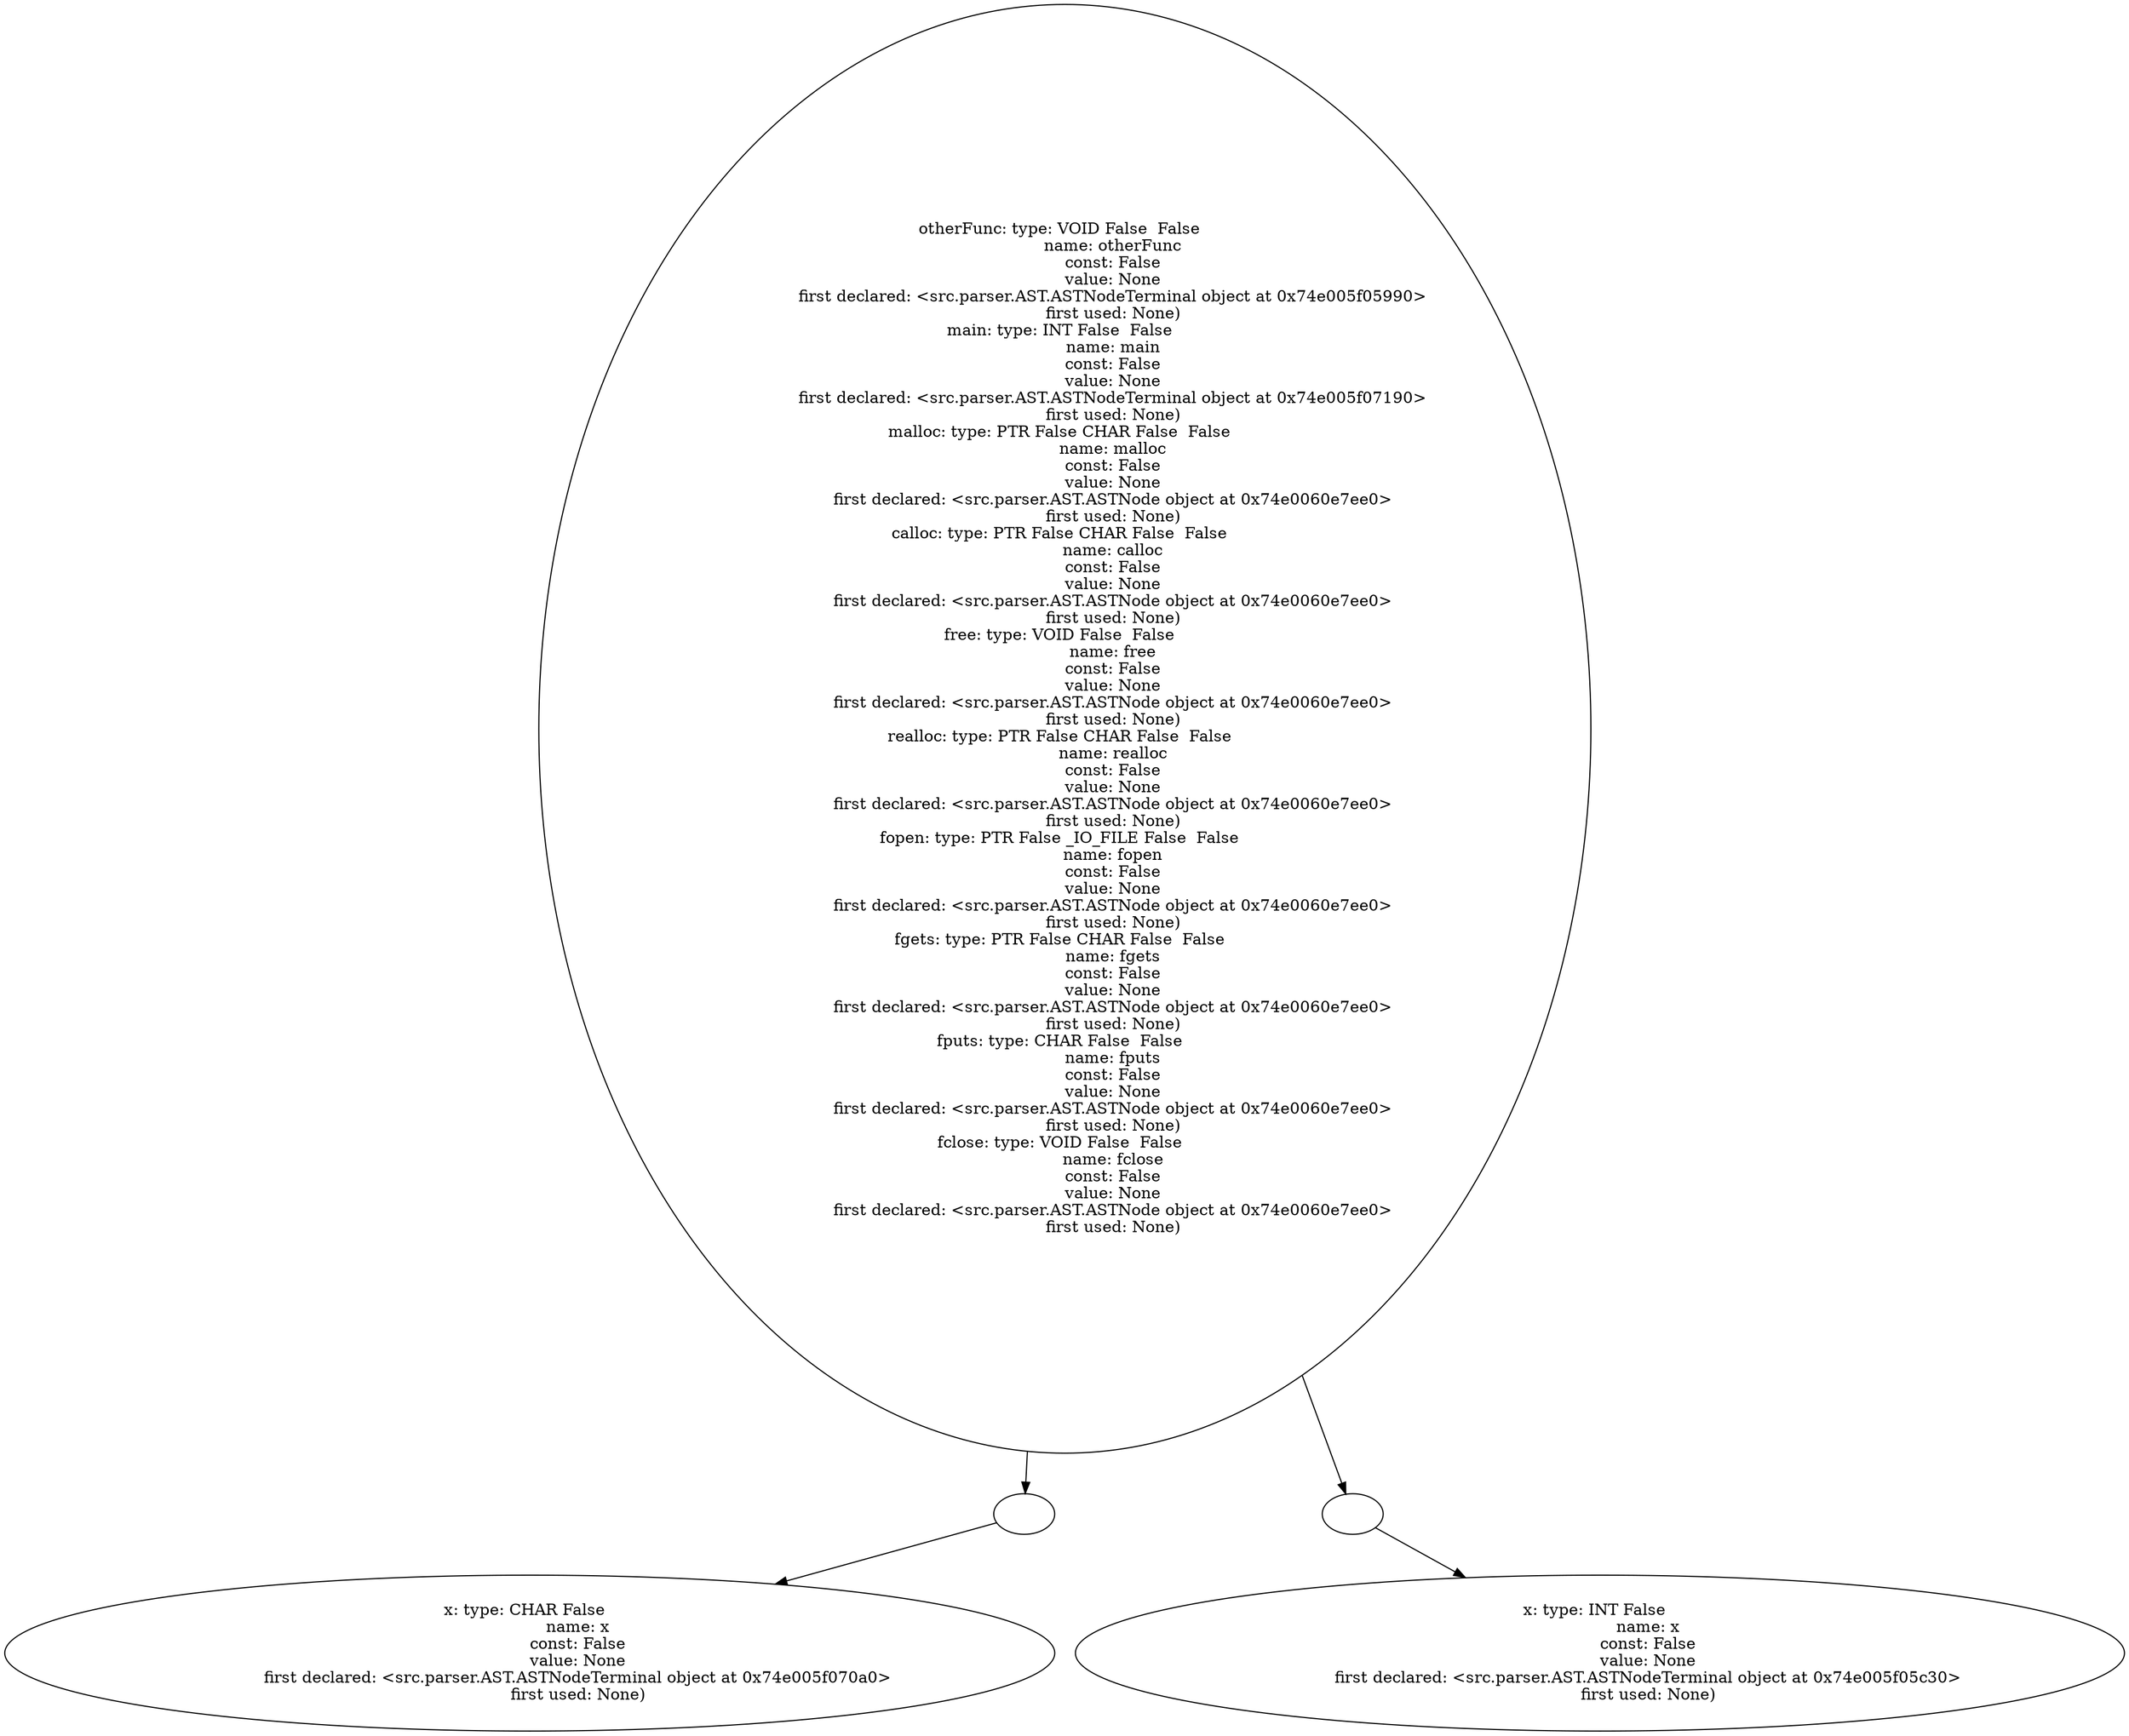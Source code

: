 digraph AST {
  "128505521133632" [label="otherFunc: type: VOID False  False  
                   name: otherFunc
                   const: False
                   value: None
                   first declared: <src.parser.AST.ASTNodeTerminal object at 0x74e005f05990>
                   first used: None)
main: type: INT False  False  
                   name: main
                   const: False
                   value: None
                   first declared: <src.parser.AST.ASTNodeTerminal object at 0x74e005f07190>
                   first used: None)
malloc: type: PTR False CHAR False  False  
                   name: malloc
                   const: False
                   value: None
                   first declared: <src.parser.AST.ASTNode object at 0x74e0060e7ee0>
                   first used: None)
calloc: type: PTR False CHAR False  False  
                   name: calloc
                   const: False
                   value: None
                   first declared: <src.parser.AST.ASTNode object at 0x74e0060e7ee0>
                   first used: None)
free: type: VOID False  False  
                   name: free
                   const: False
                   value: None
                   first declared: <src.parser.AST.ASTNode object at 0x74e0060e7ee0>
                   first used: None)
realloc: type: PTR False CHAR False  False  
                   name: realloc
                   const: False
                   value: None
                   first declared: <src.parser.AST.ASTNode object at 0x74e0060e7ee0>
                   first used: None)
fopen: type: PTR False _IO_FILE False  False  
                   name: fopen
                   const: False
                   value: None
                   first declared: <src.parser.AST.ASTNode object at 0x74e0060e7ee0>
                   first used: None)
fgets: type: PTR False CHAR False  False  
                   name: fgets
                   const: False
                   value: None
                   first declared: <src.parser.AST.ASTNode object at 0x74e0060e7ee0>
                   first used: None)
fputs: type: CHAR False  False  
                   name: fputs
                   const: False
                   value: None
                   first declared: <src.parser.AST.ASTNode object at 0x74e0060e7ee0>
                   first used: None)
fclose: type: VOID False  False  
                   name: fclose
                   const: False
                   value: None
                   first declared: <src.parser.AST.ASTNode object at 0x74e0060e7ee0>
                   first used: None)"];
  "128505521133632" -> "128505521137472";
  "128505521133632" -> "128505521132912";
  "128505521137472" [label=""];
  "128505521137472" -> "128505521131808";
  "128505521131808" [label="x: type: CHAR False  
                   name: x
                   const: False
                   value: None
                   first declared: <src.parser.AST.ASTNodeTerminal object at 0x74e005f070a0>
                   first used: None)"];
  "128505521132912" [label=""];
  "128505521132912" -> "128505521127824";
  "128505521127824" [label="x: type: INT False  
                   name: x
                   const: False
                   value: None
                   first declared: <src.parser.AST.ASTNodeTerminal object at 0x74e005f05c30>
                   first used: None)"];
}

